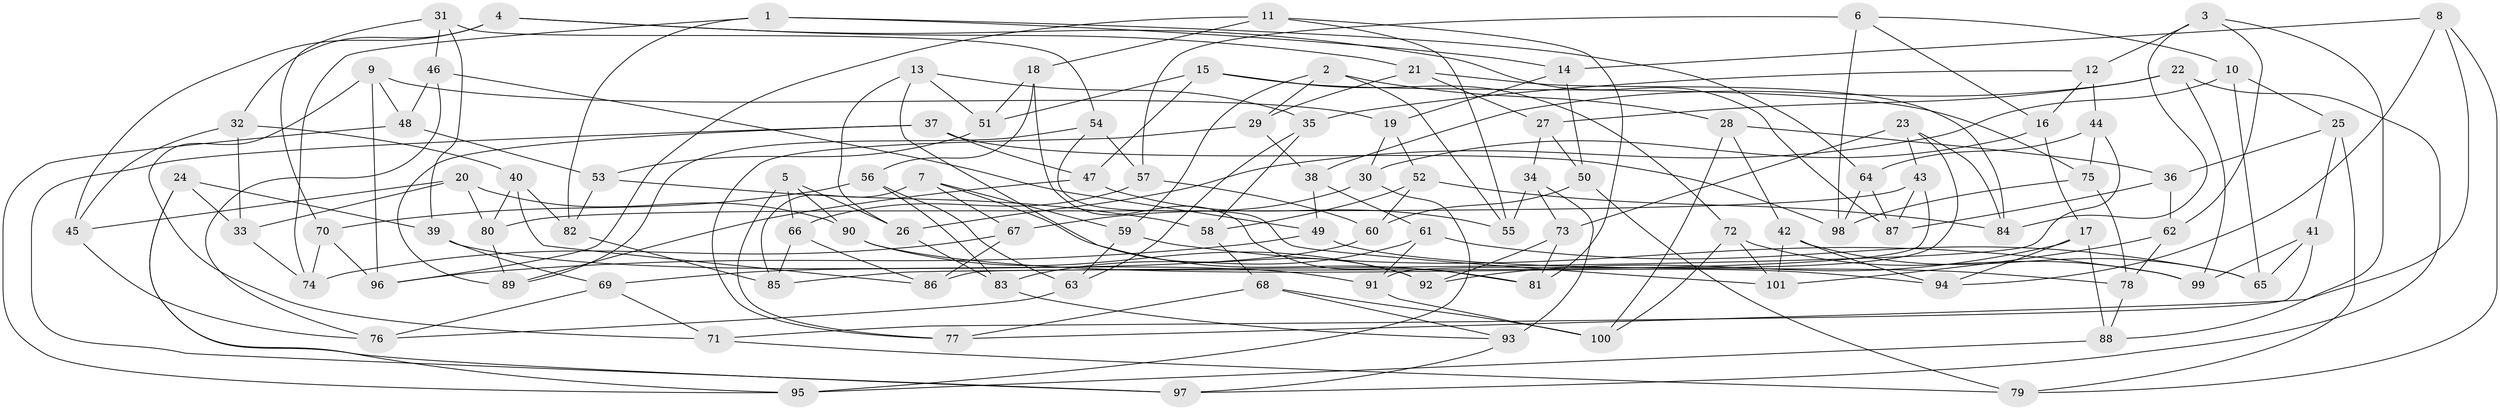 // Generated by graph-tools (version 1.1) at 2025/11/02/27/25 16:11:46]
// undirected, 101 vertices, 202 edges
graph export_dot {
graph [start="1"]
  node [color=gray90,style=filled];
  1;
  2;
  3;
  4;
  5;
  6;
  7;
  8;
  9;
  10;
  11;
  12;
  13;
  14;
  15;
  16;
  17;
  18;
  19;
  20;
  21;
  22;
  23;
  24;
  25;
  26;
  27;
  28;
  29;
  30;
  31;
  32;
  33;
  34;
  35;
  36;
  37;
  38;
  39;
  40;
  41;
  42;
  43;
  44;
  45;
  46;
  47;
  48;
  49;
  50;
  51;
  52;
  53;
  54;
  55;
  56;
  57;
  58;
  59;
  60;
  61;
  62;
  63;
  64;
  65;
  66;
  67;
  68;
  69;
  70;
  71;
  72;
  73;
  74;
  75;
  76;
  77;
  78;
  79;
  80;
  81;
  82;
  83;
  84;
  85;
  86;
  87;
  88;
  89;
  90;
  91;
  92;
  93;
  94;
  95;
  96;
  97;
  98;
  99;
  100;
  101;
  1 -- 82;
  1 -- 64;
  1 -- 74;
  1 -- 14;
  2 -- 29;
  2 -- 59;
  2 -- 28;
  2 -- 55;
  3 -- 12;
  3 -- 84;
  3 -- 88;
  3 -- 62;
  4 -- 87;
  4 -- 32;
  4 -- 45;
  4 -- 21;
  5 -- 90;
  5 -- 26;
  5 -- 66;
  5 -- 77;
  6 -- 57;
  6 -- 98;
  6 -- 16;
  6 -- 10;
  7 -- 67;
  7 -- 81;
  7 -- 85;
  7 -- 59;
  8 -- 77;
  8 -- 79;
  8 -- 94;
  8 -- 14;
  9 -- 71;
  9 -- 96;
  9 -- 48;
  9 -- 19;
  10 -- 65;
  10 -- 25;
  10 -- 26;
  11 -- 55;
  11 -- 18;
  11 -- 96;
  11 -- 81;
  12 -- 44;
  12 -- 35;
  12 -- 16;
  13 -- 35;
  13 -- 51;
  13 -- 26;
  13 -- 92;
  14 -- 50;
  14 -- 19;
  15 -- 72;
  15 -- 75;
  15 -- 51;
  15 -- 47;
  16 -- 17;
  16 -- 30;
  17 -- 92;
  17 -- 94;
  17 -- 88;
  18 -- 56;
  18 -- 51;
  18 -- 81;
  19 -- 30;
  19 -- 52;
  20 -- 80;
  20 -- 33;
  20 -- 45;
  20 -- 90;
  21 -- 29;
  21 -- 27;
  21 -- 84;
  22 -- 27;
  22 -- 38;
  22 -- 99;
  22 -- 97;
  23 -- 43;
  23 -- 73;
  23 -- 84;
  23 -- 91;
  24 -- 97;
  24 -- 39;
  24 -- 95;
  24 -- 33;
  25 -- 36;
  25 -- 41;
  25 -- 79;
  26 -- 83;
  27 -- 50;
  27 -- 34;
  28 -- 42;
  28 -- 36;
  28 -- 100;
  29 -- 38;
  29 -- 77;
  30 -- 67;
  30 -- 95;
  31 -- 39;
  31 -- 70;
  31 -- 46;
  31 -- 54;
  32 -- 45;
  32 -- 33;
  32 -- 40;
  33 -- 74;
  34 -- 73;
  34 -- 55;
  34 -- 93;
  35 -- 58;
  35 -- 63;
  36 -- 87;
  36 -- 62;
  37 -- 89;
  37 -- 97;
  37 -- 98;
  37 -- 47;
  38 -- 61;
  38 -- 49;
  39 -- 69;
  39 -- 91;
  40 -- 86;
  40 -- 80;
  40 -- 82;
  41 -- 99;
  41 -- 71;
  41 -- 65;
  42 -- 65;
  42 -- 101;
  42 -- 94;
  43 -- 87;
  43 -- 80;
  43 -- 86;
  44 -- 75;
  44 -- 64;
  44 -- 85;
  45 -- 76;
  46 -- 49;
  46 -- 76;
  46 -- 48;
  47 -- 55;
  47 -- 89;
  48 -- 95;
  48 -- 53;
  49 -- 78;
  49 -- 96;
  50 -- 60;
  50 -- 79;
  51 -- 53;
  52 -- 60;
  52 -- 84;
  52 -- 58;
  53 -- 82;
  53 -- 58;
  54 -- 101;
  54 -- 57;
  54 -- 89;
  56 -- 83;
  56 -- 63;
  56 -- 70;
  57 -- 60;
  57 -- 66;
  58 -- 68;
  59 -- 63;
  59 -- 99;
  60 -- 69;
  61 -- 83;
  61 -- 65;
  61 -- 91;
  62 -- 78;
  62 -- 101;
  63 -- 76;
  64 -- 87;
  64 -- 98;
  66 -- 86;
  66 -- 85;
  67 -- 86;
  67 -- 74;
  68 -- 93;
  68 -- 77;
  68 -- 100;
  69 -- 71;
  69 -- 76;
  70 -- 74;
  70 -- 96;
  71 -- 79;
  72 -- 101;
  72 -- 99;
  72 -- 100;
  73 -- 81;
  73 -- 92;
  75 -- 98;
  75 -- 78;
  78 -- 88;
  80 -- 89;
  82 -- 85;
  83 -- 93;
  88 -- 95;
  90 -- 92;
  90 -- 94;
  91 -- 100;
  93 -- 97;
}
